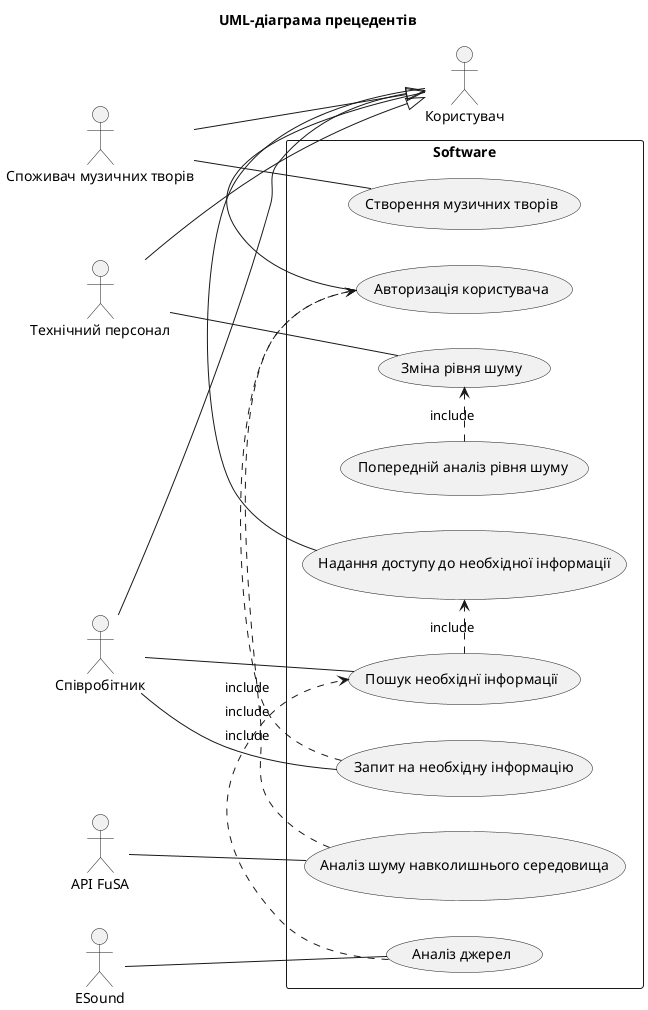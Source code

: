 @startuml

title UML-діаграма прецедентів

left to right direction

actor "Споживач музичних творів" as actor1
actor "Технічний персонал" as actor2
actor "Користувач" as actor3
actor "Співробітник" as actor4
actor "API FuSA" as actor5
actor "ESound" as actor6

rectangle Software {

usecase "Створення музичних творів" as usecase1
usecase "Аналіз шуму навколишнього середовища" as usecase2
usecase "Авторизація користувача" as usecase3
usecase "Запит на необхідну інформацію" as usecase4
usecase "Зміна рівня шуму" as usecase5
usecase "Попередній аналіз рівня шуму" as usecase6
usecase "Аналіз джерел" as usecase7
usecase "Пошук необхіднї інформації" as usecase8
usecase "Надання доступу до необхідної інформації" as usecase9

actor3 -- usecase3 
actor1 --  usecase1 
actor5 --  usecase2 
actor2 -- usecase5  
usecase2 .> usecase3 : include
usecase4 .> usecase3 : include
usecase6 .> usecase5 : include
actor6 -- usecase7
actor4 -- usecase8
usecase9 -- actor3
usecase7 .> usecase8 : include
usecase8 .> usecase9 : include
actor4 -- usecase4








actor1 --|> actor3
actor2 --|> actor3
actor4 --|> actor3

}





@enduml

